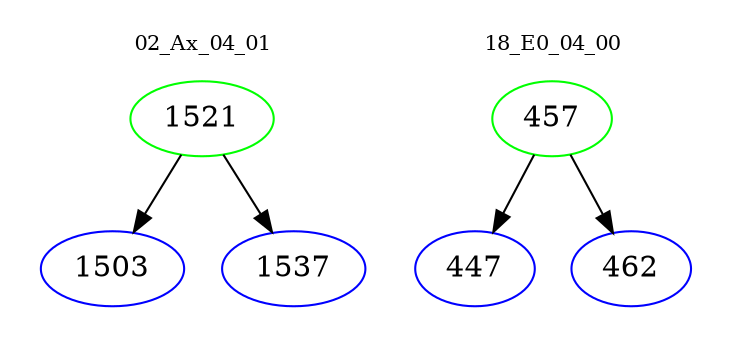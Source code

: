 digraph{
subgraph cluster_0 {
color = white
label = "02_Ax_04_01";
fontsize=10;
T0_1521 [label="1521", color="green"]
T0_1521 -> T0_1503 [color="black"]
T0_1503 [label="1503", color="blue"]
T0_1521 -> T0_1537 [color="black"]
T0_1537 [label="1537", color="blue"]
}
subgraph cluster_1 {
color = white
label = "18_E0_04_00";
fontsize=10;
T1_457 [label="457", color="green"]
T1_457 -> T1_447 [color="black"]
T1_447 [label="447", color="blue"]
T1_457 -> T1_462 [color="black"]
T1_462 [label="462", color="blue"]
}
}
